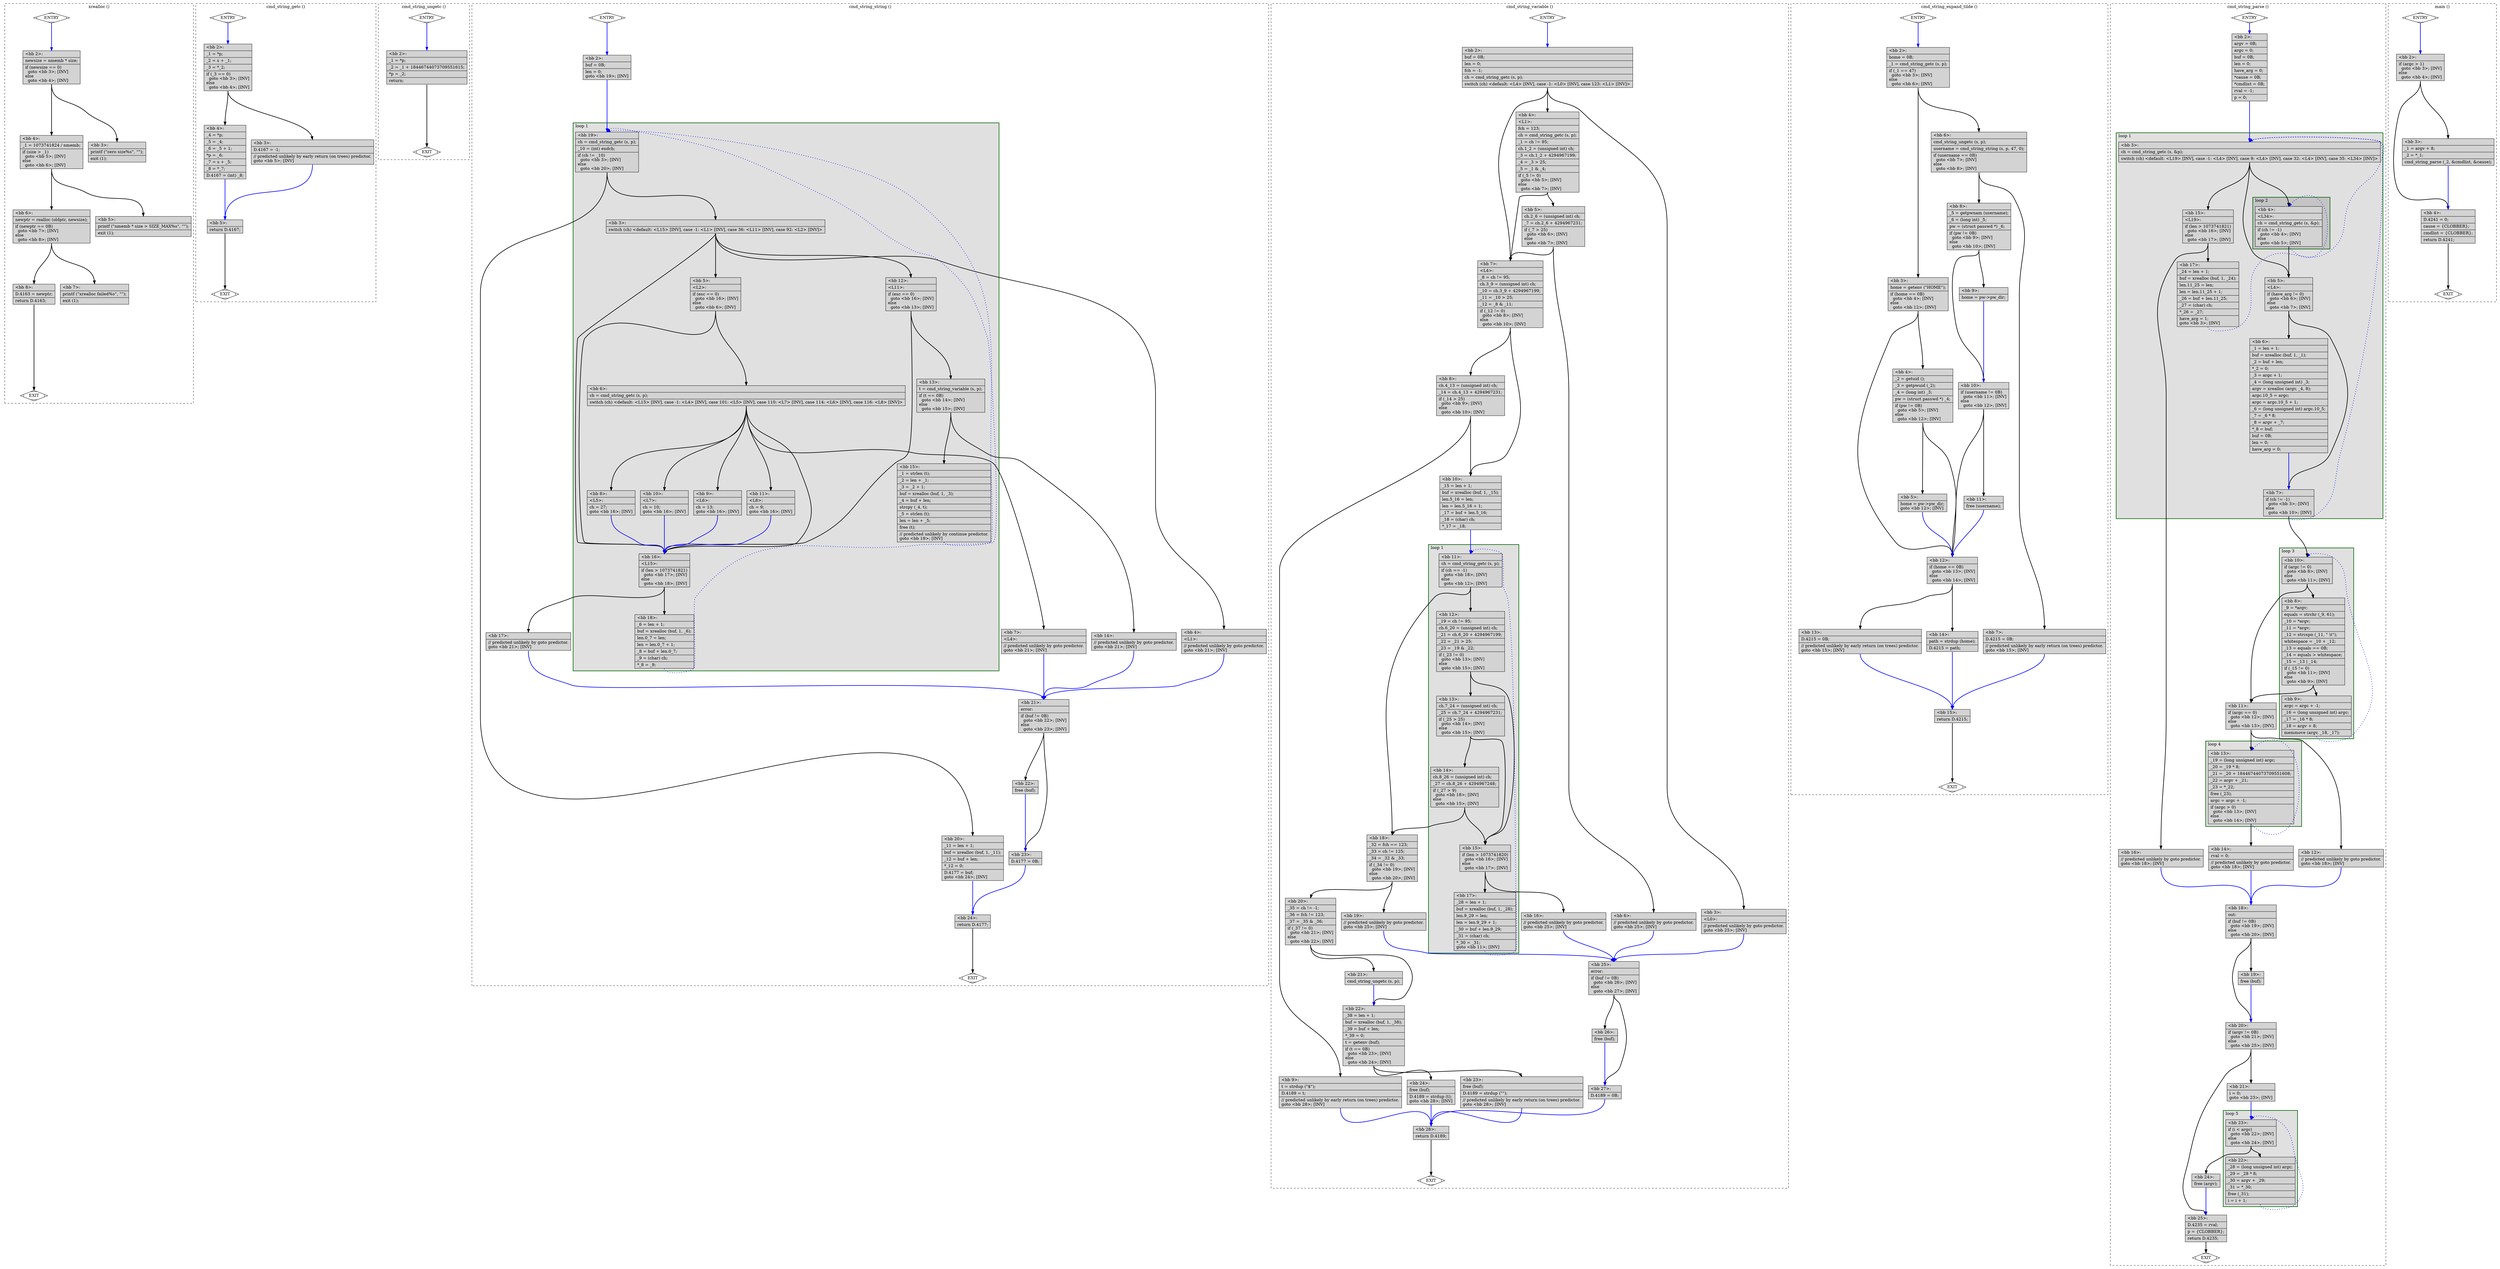 digraph "test.o-tmux_df_3.c.015t.cfg" {
overlap=false;
subgraph "cluster_xrealloc" {
	style="dashed";
	color="black";
	label="xrealloc ()";
	fn_22_basic_block_0 [shape=Mdiamond,style=filled,fillcolor=white,label="ENTRY"];

	fn_22_basic_block_1 [shape=Mdiamond,style=filled,fillcolor=white,label="EXIT"];

	fn_22_basic_block_2 [shape=record,style=filled,fillcolor=lightgrey,label="{\<bb\ 2\>:\l\
|newsize\ =\ nmemb\ *\ size;\l\
|if\ (newsize\ ==\ 0)\l\
\ \ goto\ \<bb\ 3\>;\ [INV]\l\
else\l\
\ \ goto\ \<bb\ 4\>;\ [INV]\l\
}"];

	fn_22_basic_block_3 [shape=record,style=filled,fillcolor=lightgrey,label="{\<bb\ 3\>:\l\
|printf\ (\"zero\ size%s\",\ \"\");\l\
|exit\ (1);\l\
}"];

	fn_22_basic_block_4 [shape=record,style=filled,fillcolor=lightgrey,label="{\<bb\ 4\>:\l\
|_1\ =\ 1073741824\ /\ nmemb;\l\
|if\ (size\ \>\ _1)\l\
\ \ goto\ \<bb\ 5\>;\ [INV]\l\
else\l\
\ \ goto\ \<bb\ 6\>;\ [INV]\l\
}"];

	fn_22_basic_block_5 [shape=record,style=filled,fillcolor=lightgrey,label="{\<bb\ 5\>:\l\
|printf\ (\"nmemb\ *\ size\ \>\ SIZE_MAX%s\",\ \"\");\l\
|exit\ (1);\l\
}"];

	fn_22_basic_block_6 [shape=record,style=filled,fillcolor=lightgrey,label="{\<bb\ 6\>:\l\
|newptr\ =\ realloc\ (oldptr,\ newsize);\l\
|if\ (newptr\ ==\ 0B)\l\
\ \ goto\ \<bb\ 7\>;\ [INV]\l\
else\l\
\ \ goto\ \<bb\ 8\>;\ [INV]\l\
}"];

	fn_22_basic_block_7 [shape=record,style=filled,fillcolor=lightgrey,label="{\<bb\ 7\>:\l\
|printf\ (\"xrealloc\ failed%s\",\ \"\");\l\
|exit\ (1);\l\
}"];

	fn_22_basic_block_8 [shape=record,style=filled,fillcolor=lightgrey,label="{\<bb\ 8\>:\l\
|D.4163\ =\ newptr;\l\
|return\ D.4163;\l\
}"];

	fn_22_basic_block_0:s -> fn_22_basic_block_2:n [style="solid,bold",color=blue,weight=100,constraint=true];
	fn_22_basic_block_2:s -> fn_22_basic_block_3:n [style="solid,bold",color=black,weight=10,constraint=true];
	fn_22_basic_block_2:s -> fn_22_basic_block_4:n [style="solid,bold",color=black,weight=10,constraint=true];
	fn_22_basic_block_4:s -> fn_22_basic_block_5:n [style="solid,bold",color=black,weight=10,constraint=true];
	fn_22_basic_block_4:s -> fn_22_basic_block_6:n [style="solid,bold",color=black,weight=10,constraint=true];
	fn_22_basic_block_6:s -> fn_22_basic_block_7:n [style="solid,bold",color=black,weight=10,constraint=true];
	fn_22_basic_block_6:s -> fn_22_basic_block_8:n [style="solid,bold",color=black,weight=10,constraint=true];
	fn_22_basic_block_8:s -> fn_22_basic_block_1:n [style="solid,bold",color=black,weight=10,constraint=true];
	fn_22_basic_block_0:s -> fn_22_basic_block_1:n [style="invis",constraint=true];
}
subgraph "cluster_cmd_string_getc" {
	style="dashed";
	color="black";
	label="cmd_string_getc ()";
	fn_23_basic_block_0 [shape=Mdiamond,style=filled,fillcolor=white,label="ENTRY"];

	fn_23_basic_block_1 [shape=Mdiamond,style=filled,fillcolor=white,label="EXIT"];

	fn_23_basic_block_2 [shape=record,style=filled,fillcolor=lightgrey,label="{\<bb\ 2\>:\l\
|_1\ =\ *p;\l\
|_2\ =\ s\ +\ _1;\l\
|_3\ =\ *_2;\l\
|if\ (_3\ ==\ 0)\l\
\ \ goto\ \<bb\ 3\>;\ [INV]\l\
else\l\
\ \ goto\ \<bb\ 4\>;\ [INV]\l\
}"];

	fn_23_basic_block_3 [shape=record,style=filled,fillcolor=lightgrey,label="{\<bb\ 3\>:\l\
|D.4167\ =\ -1;\l\
|//\ predicted\ unlikely\ by\ early\ return\ (on\ trees)\ predictor.\l\
goto\ \<bb\ 5\>;\ [INV]\l\
}"];

	fn_23_basic_block_4 [shape=record,style=filled,fillcolor=lightgrey,label="{\<bb\ 4\>:\l\
|_4\ =\ *p;\l\
|_5\ =\ _4;\l\
|_6\ =\ _5\ +\ 1;\l\
|*p\ =\ _6;\l\
|_7\ =\ s\ +\ _5;\l\
|_8\ =\ *_7;\l\
|D.4167\ =\ (int)\ _8;\l\
}"];

	fn_23_basic_block_5 [shape=record,style=filled,fillcolor=lightgrey,label="{\<bb\ 5\>:\l\
|return\ D.4167;\l\
}"];

	fn_23_basic_block_0:s -> fn_23_basic_block_2:n [style="solid,bold",color=blue,weight=100,constraint=true];
	fn_23_basic_block_2:s -> fn_23_basic_block_3:n [style="solid,bold",color=black,weight=10,constraint=true];
	fn_23_basic_block_2:s -> fn_23_basic_block_4:n [style="solid,bold",color=black,weight=10,constraint=true];
	fn_23_basic_block_3:s -> fn_23_basic_block_5:n [style="solid,bold",color=blue,weight=100,constraint=true];
	fn_23_basic_block_4:s -> fn_23_basic_block_5:n [style="solid,bold",color=blue,weight=100,constraint=true];
	fn_23_basic_block_5:s -> fn_23_basic_block_1:n [style="solid,bold",color=black,weight=10,constraint=true];
	fn_23_basic_block_0:s -> fn_23_basic_block_1:n [style="invis",constraint=true];
}
subgraph "cluster_cmd_string_ungetc" {
	style="dashed";
	color="black";
	label="cmd_string_ungetc ()";
	fn_24_basic_block_0 [shape=Mdiamond,style=filled,fillcolor=white,label="ENTRY"];

	fn_24_basic_block_1 [shape=Mdiamond,style=filled,fillcolor=white,label="EXIT"];

	fn_24_basic_block_2 [shape=record,style=filled,fillcolor=lightgrey,label="{\<bb\ 2\>:\l\
|_1\ =\ *p;\l\
|_2\ =\ _1\ +\ 18446744073709551615;\l\
|*p\ =\ _2;\l\
|return;\l\
}"];

	fn_24_basic_block_0:s -> fn_24_basic_block_2:n [style="solid,bold",color=blue,weight=100,constraint=true];
	fn_24_basic_block_2:s -> fn_24_basic_block_1:n [style="solid,bold",color=black,weight=10,constraint=true];
	fn_24_basic_block_0:s -> fn_24_basic_block_1:n [style="invis",constraint=true];
}
subgraph "cluster_cmd_string_string" {
	style="dashed";
	color="black";
	label="cmd_string_string ()";
	subgraph cluster_25_1 {
	style="filled";
	color="darkgreen";
	fillcolor="grey88";
	label="loop 1";
	labeljust=l;
	penwidth=2;
	fn_25_basic_block_19 [shape=record,style=filled,fillcolor=lightgrey,label="{\<bb\ 19\>:\l\
|ch\ =\ cmd_string_getc\ (s,\ p);\l\
|_10\ =\ (int)\ endch;\l\
|if\ (ch\ !=\ _10)\l\
\ \ goto\ \<bb\ 3\>;\ [INV]\l\
else\l\
\ \ goto\ \<bb\ 20\>;\ [INV]\l\
}"];

	fn_25_basic_block_3 [shape=record,style=filled,fillcolor=lightgrey,label="{\<bb\ 3\>:\l\
|switch\ (ch)\ \<default:\ \<L15\>\ [INV],\ case\ -1:\ \<L1\>\ [INV],\ case\ 36:\ \<L11\>\ [INV],\ case\ 92:\ \<L2\>\ [INV]\>\l\
}"];

	fn_25_basic_block_16 [shape=record,style=filled,fillcolor=lightgrey,label="{\<bb\ 16\>:\l\
|\<L15\>:\l\
|if\ (len\ \>\ 1073741821)\l\
\ \ goto\ \<bb\ 17\>;\ [INV]\l\
else\l\
\ \ goto\ \<bb\ 18\>;\ [INV]\l\
}"];

	fn_25_basic_block_12 [shape=record,style=filled,fillcolor=lightgrey,label="{\<bb\ 12\>:\l\
|\<L11\>:\l\
|if\ (esc\ ==\ 0)\l\
\ \ goto\ \<bb\ 16\>;\ [INV]\l\
else\l\
\ \ goto\ \<bb\ 13\>;\ [INV]\l\
}"];

	fn_25_basic_block_5 [shape=record,style=filled,fillcolor=lightgrey,label="{\<bb\ 5\>:\l\
|\<L2\>:\l\
|if\ (esc\ ==\ 0)\l\
\ \ goto\ \<bb\ 16\>;\ [INV]\l\
else\l\
\ \ goto\ \<bb\ 6\>;\ [INV]\l\
}"];

	fn_25_basic_block_18 [shape=record,style=filled,fillcolor=lightgrey,label="{\<bb\ 18\>:\l\
|_6\ =\ len\ +\ 1;\l\
|buf\ =\ xrealloc\ (buf,\ 1,\ _6);\l\
|len.0_7\ =\ len;\l\
|len\ =\ len.0_7\ +\ 1;\l\
|_8\ =\ buf\ +\ len.0_7;\l\
|_9\ =\ (char)\ ch;\l\
|*_8\ =\ _9;\l\
}"];

	fn_25_basic_block_13 [shape=record,style=filled,fillcolor=lightgrey,label="{\<bb\ 13\>:\l\
|t\ =\ cmd_string_variable\ (s,\ p);\l\
|if\ (t\ ==\ 0B)\l\
\ \ goto\ \<bb\ 14\>;\ [INV]\l\
else\l\
\ \ goto\ \<bb\ 15\>;\ [INV]\l\
}"];

	fn_25_basic_block_6 [shape=record,style=filled,fillcolor=lightgrey,label="{\<bb\ 6\>:\l\
|ch\ =\ cmd_string_getc\ (s,\ p);\l\
|switch\ (ch)\ \<default:\ \<L15\>\ [INV],\ case\ -1:\ \<L4\>\ [INV],\ case\ 101:\ \<L5\>\ [INV],\ case\ 110:\ \<L7\>\ [INV],\ case\ 114:\ \<L6\>\ [INV],\ case\ 116:\ \<L8\>\ [INV]\>\l\
}"];

	fn_25_basic_block_15 [shape=record,style=filled,fillcolor=lightgrey,label="{\<bb\ 15\>:\l\
|_1\ =\ strlen\ (t);\l\
|_2\ =\ len\ +\ _1;\l\
|_3\ =\ _2\ +\ 1;\l\
|buf\ =\ xrealloc\ (buf,\ 1,\ _3);\l\
|_4\ =\ buf\ +\ len;\l\
|strcpy\ (_4,\ t);\l\
|_5\ =\ strlen\ (t);\l\
|len\ =\ len\ +\ _5;\l\
|free\ (t);\l\
|//\ predicted\ unlikely\ by\ continue\ predictor.\l\
goto\ \<bb\ 19\>;\ [INV]\l\
}"];

	fn_25_basic_block_8 [shape=record,style=filled,fillcolor=lightgrey,label="{\<bb\ 8\>:\l\
|\<L5\>:\l\
|ch\ =\ 27;\l\
goto\ \<bb\ 16\>;\ [INV]\l\
}"];

	fn_25_basic_block_10 [shape=record,style=filled,fillcolor=lightgrey,label="{\<bb\ 10\>:\l\
|\<L7\>:\l\
|ch\ =\ 10;\l\
goto\ \<bb\ 16\>;\ [INV]\l\
}"];

	fn_25_basic_block_9 [shape=record,style=filled,fillcolor=lightgrey,label="{\<bb\ 9\>:\l\
|\<L6\>:\l\
|ch\ =\ 13;\l\
goto\ \<bb\ 16\>;\ [INV]\l\
}"];

	fn_25_basic_block_11 [shape=record,style=filled,fillcolor=lightgrey,label="{\<bb\ 11\>:\l\
|\<L8\>:\l\
|ch\ =\ 9;\l\
goto\ \<bb\ 16\>;\ [INV]\l\
}"];

	}
	fn_25_basic_block_0 [shape=Mdiamond,style=filled,fillcolor=white,label="ENTRY"];

	fn_25_basic_block_1 [shape=Mdiamond,style=filled,fillcolor=white,label="EXIT"];

	fn_25_basic_block_2 [shape=record,style=filled,fillcolor=lightgrey,label="{\<bb\ 2\>:\l\
|buf\ =\ 0B;\l\
|len\ =\ 0;\l\
goto\ \<bb\ 19\>;\ [INV]\l\
}"];

	fn_25_basic_block_4 [shape=record,style=filled,fillcolor=lightgrey,label="{\<bb\ 4\>:\l\
|\<L1\>:\l\
|//\ predicted\ unlikely\ by\ goto\ predictor.\l\
goto\ \<bb\ 21\>;\ [INV]\l\
}"];

	fn_25_basic_block_7 [shape=record,style=filled,fillcolor=lightgrey,label="{\<bb\ 7\>:\l\
|\<L4\>:\l\
|//\ predicted\ unlikely\ by\ goto\ predictor.\l\
goto\ \<bb\ 21\>;\ [INV]\l\
}"];

	fn_25_basic_block_14 [shape=record,style=filled,fillcolor=lightgrey,label="{\<bb\ 14\>:\l\
|//\ predicted\ unlikely\ by\ goto\ predictor.\l\
goto\ \<bb\ 21\>;\ [INV]\l\
}"];

	fn_25_basic_block_17 [shape=record,style=filled,fillcolor=lightgrey,label="{\<bb\ 17\>:\l\
|//\ predicted\ unlikely\ by\ goto\ predictor.\l\
goto\ \<bb\ 21\>;\ [INV]\l\
}"];

	fn_25_basic_block_20 [shape=record,style=filled,fillcolor=lightgrey,label="{\<bb\ 20\>:\l\
|_11\ =\ len\ +\ 1;\l\
|buf\ =\ xrealloc\ (buf,\ 1,\ _11);\l\
|_12\ =\ buf\ +\ len;\l\
|*_12\ =\ 0;\l\
|D.4177\ =\ buf;\l\
goto\ \<bb\ 24\>;\ [INV]\l\
}"];

	fn_25_basic_block_21 [shape=record,style=filled,fillcolor=lightgrey,label="{\<bb\ 21\>:\l\
|error:\l\
|if\ (buf\ !=\ 0B)\l\
\ \ goto\ \<bb\ 22\>;\ [INV]\l\
else\l\
\ \ goto\ \<bb\ 23\>;\ [INV]\l\
}"];

	fn_25_basic_block_22 [shape=record,style=filled,fillcolor=lightgrey,label="{\<bb\ 22\>:\l\
|free\ (buf);\l\
}"];

	fn_25_basic_block_23 [shape=record,style=filled,fillcolor=lightgrey,label="{\<bb\ 23\>:\l\
|D.4177\ =\ 0B;\l\
}"];

	fn_25_basic_block_24 [shape=record,style=filled,fillcolor=lightgrey,label="{\<bb\ 24\>:\l\
|return\ D.4177;\l\
}"];

	fn_25_basic_block_0:s -> fn_25_basic_block_2:n [style="solid,bold",color=blue,weight=100,constraint=true];
	fn_25_basic_block_2:s -> fn_25_basic_block_19:n [style="solid,bold",color=blue,weight=100,constraint=true];
	fn_25_basic_block_3:s -> fn_25_basic_block_16:n [style="solid,bold",color=black,weight=10,constraint=true];
	fn_25_basic_block_3:s -> fn_25_basic_block_4:n [style="solid,bold",color=black,weight=10,constraint=true];
	fn_25_basic_block_3:s -> fn_25_basic_block_12:n [style="solid,bold",color=black,weight=10,constraint=true];
	fn_25_basic_block_3:s -> fn_25_basic_block_5:n [style="solid,bold",color=black,weight=10,constraint=true];
	fn_25_basic_block_4:s -> fn_25_basic_block_21:n [style="solid,bold",color=blue,weight=100,constraint=true];
	fn_25_basic_block_5:s -> fn_25_basic_block_16:n [style="solid,bold",color=black,weight=10,constraint=true];
	fn_25_basic_block_5:s -> fn_25_basic_block_6:n [style="solid,bold",color=black,weight=10,constraint=true];
	fn_25_basic_block_6:s -> fn_25_basic_block_16:n [style="solid,bold",color=black,weight=10,constraint=true];
	fn_25_basic_block_6:s -> fn_25_basic_block_7:n [style="solid,bold",color=black,weight=10,constraint=true];
	fn_25_basic_block_6:s -> fn_25_basic_block_8:n [style="solid,bold",color=black,weight=10,constraint=true];
	fn_25_basic_block_6:s -> fn_25_basic_block_10:n [style="solid,bold",color=black,weight=10,constraint=true];
	fn_25_basic_block_6:s -> fn_25_basic_block_9:n [style="solid,bold",color=black,weight=10,constraint=true];
	fn_25_basic_block_6:s -> fn_25_basic_block_11:n [style="solid,bold",color=black,weight=10,constraint=true];
	fn_25_basic_block_7:s -> fn_25_basic_block_21:n [style="solid,bold",color=blue,weight=100,constraint=true];
	fn_25_basic_block_8:s -> fn_25_basic_block_16:n [style="solid,bold",color=blue,weight=100,constraint=true];
	fn_25_basic_block_9:s -> fn_25_basic_block_16:n [style="solid,bold",color=blue,weight=100,constraint=true];
	fn_25_basic_block_10:s -> fn_25_basic_block_16:n [style="solid,bold",color=blue,weight=100,constraint=true];
	fn_25_basic_block_11:s -> fn_25_basic_block_16:n [style="solid,bold",color=blue,weight=100,constraint=true];
	fn_25_basic_block_12:s -> fn_25_basic_block_16:n [style="solid,bold",color=black,weight=10,constraint=true];
	fn_25_basic_block_12:s -> fn_25_basic_block_13:n [style="solid,bold",color=black,weight=10,constraint=true];
	fn_25_basic_block_13:s -> fn_25_basic_block_14:n [style="solid,bold",color=black,weight=10,constraint=true];
	fn_25_basic_block_13:s -> fn_25_basic_block_15:n [style="solid,bold",color=black,weight=10,constraint=true];
	fn_25_basic_block_14:s -> fn_25_basic_block_21:n [style="solid,bold",color=blue,weight=100,constraint=true];
	fn_25_basic_block_15:s -> fn_25_basic_block_19:n [style="dotted,bold",color=blue,weight=10,constraint=false];
	fn_25_basic_block_16:s -> fn_25_basic_block_17:n [style="solid,bold",color=black,weight=10,constraint=true];
	fn_25_basic_block_16:s -> fn_25_basic_block_18:n [style="solid,bold",color=black,weight=10,constraint=true];
	fn_25_basic_block_17:s -> fn_25_basic_block_21:n [style="solid,bold",color=blue,weight=100,constraint=true];
	fn_25_basic_block_18:s -> fn_25_basic_block_19:n [style="dotted,bold",color=blue,weight=10,constraint=false];
	fn_25_basic_block_19:s -> fn_25_basic_block_3:n [style="solid,bold",color=black,weight=10,constraint=true];
	fn_25_basic_block_19:s -> fn_25_basic_block_20:n [style="solid,bold",color=black,weight=10,constraint=true];
	fn_25_basic_block_20:s -> fn_25_basic_block_24:n [style="solid,bold",color=blue,weight=100,constraint=true];
	fn_25_basic_block_21:s -> fn_25_basic_block_22:n [style="solid,bold",color=black,weight=10,constraint=true];
	fn_25_basic_block_21:s -> fn_25_basic_block_23:n [style="solid,bold",color=black,weight=10,constraint=true];
	fn_25_basic_block_22:s -> fn_25_basic_block_23:n [style="solid,bold",color=blue,weight=100,constraint=true];
	fn_25_basic_block_23:s -> fn_25_basic_block_24:n [style="solid,bold",color=blue,weight=100,constraint=true];
	fn_25_basic_block_24:s -> fn_25_basic_block_1:n [style="solid,bold",color=black,weight=10,constraint=true];
	fn_25_basic_block_0:s -> fn_25_basic_block_1:n [style="invis",constraint=true];
}
subgraph "cluster_cmd_string_variable" {
	style="dashed";
	color="black";
	label="cmd_string_variable ()";
	subgraph cluster_26_1 {
	style="filled";
	color="darkgreen";
	fillcolor="grey88";
	label="loop 1";
	labeljust=l;
	penwidth=2;
	fn_26_basic_block_11 [shape=record,style=filled,fillcolor=lightgrey,label="{\<bb\ 11\>:\l\
|ch\ =\ cmd_string_getc\ (s,\ p);\l\
|if\ (ch\ ==\ -1)\l\
\ \ goto\ \<bb\ 18\>;\ [INV]\l\
else\l\
\ \ goto\ \<bb\ 12\>;\ [INV]\l\
}"];

	fn_26_basic_block_12 [shape=record,style=filled,fillcolor=lightgrey,label="{\<bb\ 12\>:\l\
|_19\ =\ ch\ !=\ 95;\l\
|ch.6_20\ =\ (unsigned\ int)\ ch;\l\
|_21\ =\ ch.6_20\ +\ 4294967199;\l\
|_22\ =\ _21\ \>\ 25;\l\
|_23\ =\ _19\ &\ _22;\l\
|if\ (_23\ !=\ 0)\l\
\ \ goto\ \<bb\ 13\>;\ [INV]\l\
else\l\
\ \ goto\ \<bb\ 15\>;\ [INV]\l\
}"];

	fn_26_basic_block_13 [shape=record,style=filled,fillcolor=lightgrey,label="{\<bb\ 13\>:\l\
|ch.7_24\ =\ (unsigned\ int)\ ch;\l\
|_25\ =\ ch.7_24\ +\ 4294967231;\l\
|if\ (_25\ \>\ 25)\l\
\ \ goto\ \<bb\ 14\>;\ [INV]\l\
else\l\
\ \ goto\ \<bb\ 15\>;\ [INV]\l\
}"];

	fn_26_basic_block_15 [shape=record,style=filled,fillcolor=lightgrey,label="{\<bb\ 15\>:\l\
|if\ (len\ \>\ 1073741820)\l\
\ \ goto\ \<bb\ 16\>;\ [INV]\l\
else\l\
\ \ goto\ \<bb\ 17\>;\ [INV]\l\
}"];

	fn_26_basic_block_14 [shape=record,style=filled,fillcolor=lightgrey,label="{\<bb\ 14\>:\l\
|ch.8_26\ =\ (unsigned\ int)\ ch;\l\
|_27\ =\ ch.8_26\ +\ 4294967248;\l\
|if\ (_27\ \>\ 9)\l\
\ \ goto\ \<bb\ 18\>;\ [INV]\l\
else\l\
\ \ goto\ \<bb\ 15\>;\ [INV]\l\
}"];

	fn_26_basic_block_17 [shape=record,style=filled,fillcolor=lightgrey,label="{\<bb\ 17\>:\l\
|_28\ =\ len\ +\ 1;\l\
|buf\ =\ xrealloc\ (buf,\ 1,\ _28);\l\
|len.9_29\ =\ len;\l\
|len\ =\ len.9_29\ +\ 1;\l\
|_30\ =\ buf\ +\ len.9_29;\l\
|_31\ =\ (char)\ ch;\l\
|*_30\ =\ _31;\l\
goto\ \<bb\ 11\>;\ [INV]\l\
}"];

	}
	fn_26_basic_block_0 [shape=Mdiamond,style=filled,fillcolor=white,label="ENTRY"];

	fn_26_basic_block_1 [shape=Mdiamond,style=filled,fillcolor=white,label="EXIT"];

	fn_26_basic_block_2 [shape=record,style=filled,fillcolor=lightgrey,label="{\<bb\ 2\>:\l\
|buf\ =\ 0B;\l\
|len\ =\ 0;\l\
|fch\ =\ -1;\l\
|ch\ =\ cmd_string_getc\ (s,\ p);\l\
|switch\ (ch)\ \<default:\ \<L4\>\ [INV],\ case\ -1:\ \<L0\>\ [INV],\ case\ 123:\ \<L1\>\ [INV]\>\l\
}"];

	fn_26_basic_block_3 [shape=record,style=filled,fillcolor=lightgrey,label="{\<bb\ 3\>:\l\
|\<L0\>:\l\
|//\ predicted\ unlikely\ by\ goto\ predictor.\l\
goto\ \<bb\ 25\>;\ [INV]\l\
}"];

	fn_26_basic_block_4 [shape=record,style=filled,fillcolor=lightgrey,label="{\<bb\ 4\>:\l\
|\<L1\>:\l\
|fch\ =\ 123;\l\
|ch\ =\ cmd_string_getc\ (s,\ p);\l\
|_1\ =\ ch\ !=\ 95;\l\
|ch.1_2\ =\ (unsigned\ int)\ ch;\l\
|_3\ =\ ch.1_2\ +\ 4294967199;\l\
|_4\ =\ _3\ \>\ 25;\l\
|_5\ =\ _1\ &\ _4;\l\
|if\ (_5\ !=\ 0)\l\
\ \ goto\ \<bb\ 5\>;\ [INV]\l\
else\l\
\ \ goto\ \<bb\ 7\>;\ [INV]\l\
}"];

	fn_26_basic_block_5 [shape=record,style=filled,fillcolor=lightgrey,label="{\<bb\ 5\>:\l\
|ch.2_6\ =\ (unsigned\ int)\ ch;\l\
|_7\ =\ ch.2_6\ +\ 4294967231;\l\
|if\ (_7\ \>\ 25)\l\
\ \ goto\ \<bb\ 6\>;\ [INV]\l\
else\l\
\ \ goto\ \<bb\ 7\>;\ [INV]\l\
}"];

	fn_26_basic_block_6 [shape=record,style=filled,fillcolor=lightgrey,label="{\<bb\ 6\>:\l\
|//\ predicted\ unlikely\ by\ goto\ predictor.\l\
goto\ \<bb\ 25\>;\ [INV]\l\
}"];

	fn_26_basic_block_7 [shape=record,style=filled,fillcolor=lightgrey,label="{\<bb\ 7\>:\l\
|\<L4\>:\l\
|_8\ =\ ch\ !=\ 95;\l\
|ch.3_9\ =\ (unsigned\ int)\ ch;\l\
|_10\ =\ ch.3_9\ +\ 4294967199;\l\
|_11\ =\ _10\ \>\ 25;\l\
|_12\ =\ _8\ &\ _11;\l\
|if\ (_12\ !=\ 0)\l\
\ \ goto\ \<bb\ 8\>;\ [INV]\l\
else\l\
\ \ goto\ \<bb\ 10\>;\ [INV]\l\
}"];

	fn_26_basic_block_8 [shape=record,style=filled,fillcolor=lightgrey,label="{\<bb\ 8\>:\l\
|ch.4_13\ =\ (unsigned\ int)\ ch;\l\
|_14\ =\ ch.4_13\ +\ 4294967231;\l\
|if\ (_14\ \>\ 25)\l\
\ \ goto\ \<bb\ 9\>;\ [INV]\l\
else\l\
\ \ goto\ \<bb\ 10\>;\ [INV]\l\
}"];

	fn_26_basic_block_9 [shape=record,style=filled,fillcolor=lightgrey,label="{\<bb\ 9\>:\l\
|t\ =\ strdup\ (\"$\");\l\
|D.4189\ =\ t;\l\
|//\ predicted\ unlikely\ by\ early\ return\ (on\ trees)\ predictor.\l\
goto\ \<bb\ 28\>;\ [INV]\l\
}"];

	fn_26_basic_block_10 [shape=record,style=filled,fillcolor=lightgrey,label="{\<bb\ 10\>:\l\
|_15\ =\ len\ +\ 1;\l\
|buf\ =\ xrealloc\ (buf,\ 1,\ _15);\l\
|len.5_16\ =\ len;\l\
|len\ =\ len.5_16\ +\ 1;\l\
|_17\ =\ buf\ +\ len.5_16;\l\
|_18\ =\ (char)\ ch;\l\
|*_17\ =\ _18;\l\
}"];

	fn_26_basic_block_16 [shape=record,style=filled,fillcolor=lightgrey,label="{\<bb\ 16\>:\l\
|//\ predicted\ unlikely\ by\ goto\ predictor.\l\
goto\ \<bb\ 25\>;\ [INV]\l\
}"];

	fn_26_basic_block_18 [shape=record,style=filled,fillcolor=lightgrey,label="{\<bb\ 18\>:\l\
|_32\ =\ fch\ ==\ 123;\l\
|_33\ =\ ch\ !=\ 125;\l\
|_34\ =\ _32\ &\ _33;\l\
|if\ (_34\ !=\ 0)\l\
\ \ goto\ \<bb\ 19\>;\ [INV]\l\
else\l\
\ \ goto\ \<bb\ 20\>;\ [INV]\l\
}"];

	fn_26_basic_block_19 [shape=record,style=filled,fillcolor=lightgrey,label="{\<bb\ 19\>:\l\
|//\ predicted\ unlikely\ by\ goto\ predictor.\l\
goto\ \<bb\ 25\>;\ [INV]\l\
}"];

	fn_26_basic_block_20 [shape=record,style=filled,fillcolor=lightgrey,label="{\<bb\ 20\>:\l\
|_35\ =\ ch\ !=\ -1;\l\
|_36\ =\ fch\ !=\ 123;\l\
|_37\ =\ _35\ &\ _36;\l\
|if\ (_37\ !=\ 0)\l\
\ \ goto\ \<bb\ 21\>;\ [INV]\l\
else\l\
\ \ goto\ \<bb\ 22\>;\ [INV]\l\
}"];

	fn_26_basic_block_21 [shape=record,style=filled,fillcolor=lightgrey,label="{\<bb\ 21\>:\l\
|cmd_string_ungetc\ (s,\ p);\l\
}"];

	fn_26_basic_block_22 [shape=record,style=filled,fillcolor=lightgrey,label="{\<bb\ 22\>:\l\
|_38\ =\ len\ +\ 1;\l\
|buf\ =\ xrealloc\ (buf,\ 1,\ _38);\l\
|_39\ =\ buf\ +\ len;\l\
|*_39\ =\ 0;\l\
|t\ =\ getenv\ (buf);\l\
|if\ (t\ ==\ 0B)\l\
\ \ goto\ \<bb\ 23\>;\ [INV]\l\
else\l\
\ \ goto\ \<bb\ 24\>;\ [INV]\l\
}"];

	fn_26_basic_block_23 [shape=record,style=filled,fillcolor=lightgrey,label="{\<bb\ 23\>:\l\
|free\ (buf);\l\
|D.4189\ =\ strdup\ (\"\");\l\
|//\ predicted\ unlikely\ by\ early\ return\ (on\ trees)\ predictor.\l\
goto\ \<bb\ 28\>;\ [INV]\l\
}"];

	fn_26_basic_block_24 [shape=record,style=filled,fillcolor=lightgrey,label="{\<bb\ 24\>:\l\
|free\ (buf);\l\
|D.4189\ =\ strdup\ (t);\l\
goto\ \<bb\ 28\>;\ [INV]\l\
}"];

	fn_26_basic_block_25 [shape=record,style=filled,fillcolor=lightgrey,label="{\<bb\ 25\>:\l\
|error:\l\
|if\ (buf\ !=\ 0B)\l\
\ \ goto\ \<bb\ 26\>;\ [INV]\l\
else\l\
\ \ goto\ \<bb\ 27\>;\ [INV]\l\
}"];

	fn_26_basic_block_26 [shape=record,style=filled,fillcolor=lightgrey,label="{\<bb\ 26\>:\l\
|free\ (buf);\l\
}"];

	fn_26_basic_block_27 [shape=record,style=filled,fillcolor=lightgrey,label="{\<bb\ 27\>:\l\
|D.4189\ =\ 0B;\l\
}"];

	fn_26_basic_block_28 [shape=record,style=filled,fillcolor=lightgrey,label="{\<bb\ 28\>:\l\
|return\ D.4189;\l\
}"];

	fn_26_basic_block_0:s -> fn_26_basic_block_2:n [style="solid,bold",color=blue,weight=100,constraint=true];
	fn_26_basic_block_2:s -> fn_26_basic_block_7:n [style="solid,bold",color=black,weight=10,constraint=true];
	fn_26_basic_block_2:s -> fn_26_basic_block_3:n [style="solid,bold",color=black,weight=10,constraint=true];
	fn_26_basic_block_2:s -> fn_26_basic_block_4:n [style="solid,bold",color=black,weight=10,constraint=true];
	fn_26_basic_block_3:s -> fn_26_basic_block_25:n [style="solid,bold",color=blue,weight=100,constraint=true];
	fn_26_basic_block_4:s -> fn_26_basic_block_5:n [style="solid,bold",color=black,weight=10,constraint=true];
	fn_26_basic_block_4:s -> fn_26_basic_block_7:n [style="solid,bold",color=black,weight=10,constraint=true];
	fn_26_basic_block_5:s -> fn_26_basic_block_6:n [style="solid,bold",color=black,weight=10,constraint=true];
	fn_26_basic_block_5:s -> fn_26_basic_block_7:n [style="solid,bold",color=black,weight=10,constraint=true];
	fn_26_basic_block_6:s -> fn_26_basic_block_25:n [style="solid,bold",color=blue,weight=100,constraint=true];
	fn_26_basic_block_7:s -> fn_26_basic_block_8:n [style="solid,bold",color=black,weight=10,constraint=true];
	fn_26_basic_block_7:s -> fn_26_basic_block_10:n [style="solid,bold",color=black,weight=10,constraint=true];
	fn_26_basic_block_8:s -> fn_26_basic_block_9:n [style="solid,bold",color=black,weight=10,constraint=true];
	fn_26_basic_block_8:s -> fn_26_basic_block_10:n [style="solid,bold",color=black,weight=10,constraint=true];
	fn_26_basic_block_9:s -> fn_26_basic_block_28:n [style="solid,bold",color=blue,weight=100,constraint=true];
	fn_26_basic_block_10:s -> fn_26_basic_block_11:n [style="solid,bold",color=blue,weight=100,constraint=true];
	fn_26_basic_block_11:s -> fn_26_basic_block_18:n [style="solid,bold",color=black,weight=10,constraint=true];
	fn_26_basic_block_11:s -> fn_26_basic_block_12:n [style="solid,bold",color=black,weight=10,constraint=true];
	fn_26_basic_block_12:s -> fn_26_basic_block_13:n [style="solid,bold",color=black,weight=10,constraint=true];
	fn_26_basic_block_12:s -> fn_26_basic_block_15:n [style="solid,bold",color=black,weight=10,constraint=true];
	fn_26_basic_block_13:s -> fn_26_basic_block_14:n [style="solid,bold",color=black,weight=10,constraint=true];
	fn_26_basic_block_13:s -> fn_26_basic_block_15:n [style="solid,bold",color=black,weight=10,constraint=true];
	fn_26_basic_block_14:s -> fn_26_basic_block_18:n [style="solid,bold",color=black,weight=10,constraint=true];
	fn_26_basic_block_14:s -> fn_26_basic_block_15:n [style="solid,bold",color=black,weight=10,constraint=true];
	fn_26_basic_block_15:s -> fn_26_basic_block_16:n [style="solid,bold",color=black,weight=10,constraint=true];
	fn_26_basic_block_15:s -> fn_26_basic_block_17:n [style="solid,bold",color=black,weight=10,constraint=true];
	fn_26_basic_block_16:s -> fn_26_basic_block_25:n [style="solid,bold",color=blue,weight=100,constraint=true];
	fn_26_basic_block_17:s -> fn_26_basic_block_11:n [style="dotted,bold",color=blue,weight=10,constraint=false];
	fn_26_basic_block_18:s -> fn_26_basic_block_19:n [style="solid,bold",color=black,weight=10,constraint=true];
	fn_26_basic_block_18:s -> fn_26_basic_block_20:n [style="solid,bold",color=black,weight=10,constraint=true];
	fn_26_basic_block_19:s -> fn_26_basic_block_25:n [style="solid,bold",color=blue,weight=100,constraint=true];
	fn_26_basic_block_20:s -> fn_26_basic_block_21:n [style="solid,bold",color=black,weight=10,constraint=true];
	fn_26_basic_block_20:s -> fn_26_basic_block_22:n [style="solid,bold",color=black,weight=10,constraint=true];
	fn_26_basic_block_21:s -> fn_26_basic_block_22:n [style="solid,bold",color=blue,weight=100,constraint=true];
	fn_26_basic_block_22:s -> fn_26_basic_block_23:n [style="solid,bold",color=black,weight=10,constraint=true];
	fn_26_basic_block_22:s -> fn_26_basic_block_24:n [style="solid,bold",color=black,weight=10,constraint=true];
	fn_26_basic_block_23:s -> fn_26_basic_block_28:n [style="solid,bold",color=blue,weight=100,constraint=true];
	fn_26_basic_block_24:s -> fn_26_basic_block_28:n [style="solid,bold",color=blue,weight=100,constraint=true];
	fn_26_basic_block_25:s -> fn_26_basic_block_26:n [style="solid,bold",color=black,weight=10,constraint=true];
	fn_26_basic_block_25:s -> fn_26_basic_block_27:n [style="solid,bold",color=black,weight=10,constraint=true];
	fn_26_basic_block_26:s -> fn_26_basic_block_27:n [style="solid,bold",color=blue,weight=100,constraint=true];
	fn_26_basic_block_27:s -> fn_26_basic_block_28:n [style="solid,bold",color=blue,weight=100,constraint=true];
	fn_26_basic_block_28:s -> fn_26_basic_block_1:n [style="solid,bold",color=black,weight=10,constraint=true];
	fn_26_basic_block_0:s -> fn_26_basic_block_1:n [style="invis",constraint=true];
}
subgraph "cluster_cmd_string_expand_tilde" {
	style="dashed";
	color="black";
	label="cmd_string_expand_tilde ()";
	fn_27_basic_block_0 [shape=Mdiamond,style=filled,fillcolor=white,label="ENTRY"];

	fn_27_basic_block_1 [shape=Mdiamond,style=filled,fillcolor=white,label="EXIT"];

	fn_27_basic_block_2 [shape=record,style=filled,fillcolor=lightgrey,label="{\<bb\ 2\>:\l\
|home\ =\ 0B;\l\
|_1\ =\ cmd_string_getc\ (s,\ p);\l\
|if\ (_1\ ==\ 47)\l\
\ \ goto\ \<bb\ 3\>;\ [INV]\l\
else\l\
\ \ goto\ \<bb\ 6\>;\ [INV]\l\
}"];

	fn_27_basic_block_3 [shape=record,style=filled,fillcolor=lightgrey,label="{\<bb\ 3\>:\l\
|home\ =\ getenv\ (\"HOME\");\l\
|if\ (home\ ==\ 0B)\l\
\ \ goto\ \<bb\ 4\>;\ [INV]\l\
else\l\
\ \ goto\ \<bb\ 12\>;\ [INV]\l\
}"];

	fn_27_basic_block_4 [shape=record,style=filled,fillcolor=lightgrey,label="{\<bb\ 4\>:\l\
|_2\ =\ getuid\ ();\l\
|_3\ =\ getpwuid\ (_2);\l\
|_4\ =\ (long\ int)\ _3;\l\
|pw\ =\ (struct\ passwd\ *)\ _4;\l\
|if\ (pw\ !=\ 0B)\l\
\ \ goto\ \<bb\ 5\>;\ [INV]\l\
else\l\
\ \ goto\ \<bb\ 12\>;\ [INV]\l\
}"];

	fn_27_basic_block_5 [shape=record,style=filled,fillcolor=lightgrey,label="{\<bb\ 5\>:\l\
|home\ =\ pw-\>pw_dir;\l\
goto\ \<bb\ 12\>;\ [INV]\l\
}"];

	fn_27_basic_block_6 [shape=record,style=filled,fillcolor=lightgrey,label="{\<bb\ 6\>:\l\
|cmd_string_ungetc\ (s,\ p);\l\
|username\ =\ cmd_string_string\ (s,\ p,\ 47,\ 0);\l\
|if\ (username\ ==\ 0B)\l\
\ \ goto\ \<bb\ 7\>;\ [INV]\l\
else\l\
\ \ goto\ \<bb\ 8\>;\ [INV]\l\
}"];

	fn_27_basic_block_7 [shape=record,style=filled,fillcolor=lightgrey,label="{\<bb\ 7\>:\l\
|D.4215\ =\ 0B;\l\
|//\ predicted\ unlikely\ by\ early\ return\ (on\ trees)\ predictor.\l\
goto\ \<bb\ 15\>;\ [INV]\l\
}"];

	fn_27_basic_block_8 [shape=record,style=filled,fillcolor=lightgrey,label="{\<bb\ 8\>:\l\
|_5\ =\ getpwnam\ (username);\l\
|_6\ =\ (long\ int)\ _5;\l\
|pw\ =\ (struct\ passwd\ *)\ _6;\l\
|if\ (pw\ !=\ 0B)\l\
\ \ goto\ \<bb\ 9\>;\ [INV]\l\
else\l\
\ \ goto\ \<bb\ 10\>;\ [INV]\l\
}"];

	fn_27_basic_block_9 [shape=record,style=filled,fillcolor=lightgrey,label="{\<bb\ 9\>:\l\
|home\ =\ pw-\>pw_dir;\l\
}"];

	fn_27_basic_block_10 [shape=record,style=filled,fillcolor=lightgrey,label="{\<bb\ 10\>:\l\
|if\ (username\ !=\ 0B)\l\
\ \ goto\ \<bb\ 11\>;\ [INV]\l\
else\l\
\ \ goto\ \<bb\ 12\>;\ [INV]\l\
}"];

	fn_27_basic_block_11 [shape=record,style=filled,fillcolor=lightgrey,label="{\<bb\ 11\>:\l\
|free\ (username);\l\
}"];

	fn_27_basic_block_12 [shape=record,style=filled,fillcolor=lightgrey,label="{\<bb\ 12\>:\l\
|if\ (home\ ==\ 0B)\l\
\ \ goto\ \<bb\ 13\>;\ [INV]\l\
else\l\
\ \ goto\ \<bb\ 14\>;\ [INV]\l\
}"];

	fn_27_basic_block_13 [shape=record,style=filled,fillcolor=lightgrey,label="{\<bb\ 13\>:\l\
|D.4215\ =\ 0B;\l\
|//\ predicted\ unlikely\ by\ early\ return\ (on\ trees)\ predictor.\l\
goto\ \<bb\ 15\>;\ [INV]\l\
}"];

	fn_27_basic_block_14 [shape=record,style=filled,fillcolor=lightgrey,label="{\<bb\ 14\>:\l\
|path\ =\ strdup\ (home);\l\
|D.4215\ =\ path;\l\
}"];

	fn_27_basic_block_15 [shape=record,style=filled,fillcolor=lightgrey,label="{\<bb\ 15\>:\l\
|return\ D.4215;\l\
}"];

	fn_27_basic_block_0:s -> fn_27_basic_block_2:n [style="solid,bold",color=blue,weight=100,constraint=true];
	fn_27_basic_block_2:s -> fn_27_basic_block_3:n [style="solid,bold",color=black,weight=10,constraint=true];
	fn_27_basic_block_2:s -> fn_27_basic_block_6:n [style="solid,bold",color=black,weight=10,constraint=true];
	fn_27_basic_block_3:s -> fn_27_basic_block_4:n [style="solid,bold",color=black,weight=10,constraint=true];
	fn_27_basic_block_3:s -> fn_27_basic_block_12:n [style="solid,bold",color=black,weight=10,constraint=true];
	fn_27_basic_block_4:s -> fn_27_basic_block_5:n [style="solid,bold",color=black,weight=10,constraint=true];
	fn_27_basic_block_4:s -> fn_27_basic_block_12:n [style="solid,bold",color=black,weight=10,constraint=true];
	fn_27_basic_block_5:s -> fn_27_basic_block_12:n [style="solid,bold",color=blue,weight=100,constraint=true];
	fn_27_basic_block_6:s -> fn_27_basic_block_7:n [style="solid,bold",color=black,weight=10,constraint=true];
	fn_27_basic_block_6:s -> fn_27_basic_block_8:n [style="solid,bold",color=black,weight=10,constraint=true];
	fn_27_basic_block_7:s -> fn_27_basic_block_15:n [style="solid,bold",color=blue,weight=100,constraint=true];
	fn_27_basic_block_8:s -> fn_27_basic_block_9:n [style="solid,bold",color=black,weight=10,constraint=true];
	fn_27_basic_block_8:s -> fn_27_basic_block_10:n [style="solid,bold",color=black,weight=10,constraint=true];
	fn_27_basic_block_9:s -> fn_27_basic_block_10:n [style="solid,bold",color=blue,weight=100,constraint=true];
	fn_27_basic_block_10:s -> fn_27_basic_block_11:n [style="solid,bold",color=black,weight=10,constraint=true];
	fn_27_basic_block_10:s -> fn_27_basic_block_12:n [style="solid,bold",color=black,weight=10,constraint=true];
	fn_27_basic_block_11:s -> fn_27_basic_block_12:n [style="solid,bold",color=blue,weight=100,constraint=true];
	fn_27_basic_block_12:s -> fn_27_basic_block_13:n [style="solid,bold",color=black,weight=10,constraint=true];
	fn_27_basic_block_12:s -> fn_27_basic_block_14:n [style="solid,bold",color=black,weight=10,constraint=true];
	fn_27_basic_block_13:s -> fn_27_basic_block_15:n [style="solid,bold",color=blue,weight=100,constraint=true];
	fn_27_basic_block_14:s -> fn_27_basic_block_15:n [style="solid,bold",color=blue,weight=100,constraint=true];
	fn_27_basic_block_15:s -> fn_27_basic_block_1:n [style="solid,bold",color=black,weight=10,constraint=true];
	fn_27_basic_block_0:s -> fn_27_basic_block_1:n [style="invis",constraint=true];
}
subgraph "cluster_cmd_string_parse" {
	style="dashed";
	color="black";
	label="cmd_string_parse ()";
	subgraph cluster_28_5 {
	style="filled";
	color="darkgreen";
	fillcolor="grey88";
	label="loop 5";
	labeljust=l;
	penwidth=2;
	fn_28_basic_block_23 [shape=record,style=filled,fillcolor=lightgrey,label="{\<bb\ 23\>:\l\
|if\ (i\ \<\ argc)\l\
\ \ goto\ \<bb\ 22\>;\ [INV]\l\
else\l\
\ \ goto\ \<bb\ 24\>;\ [INV]\l\
}"];

	fn_28_basic_block_22 [shape=record,style=filled,fillcolor=lightgrey,label="{\<bb\ 22\>:\l\
|_28\ =\ (long\ unsigned\ int)\ argc;\l\
|_29\ =\ _28\ *\ 8;\l\
|_30\ =\ argv\ +\ _29;\l\
|_31\ =\ *_30;\l\
|free\ (_31);\l\
|i\ =\ i\ +\ 1;\l\
}"];

	}
	subgraph cluster_28_4 {
	style="filled";
	color="darkgreen";
	fillcolor="grey88";
	label="loop 4";
	labeljust=l;
	penwidth=2;
	fn_28_basic_block_13 [shape=record,style=filled,fillcolor=lightgrey,label="{\<bb\ 13\>:\l\
|_19\ =\ (long\ unsigned\ int)\ argc;\l\
|_20\ =\ _19\ *\ 8;\l\
|_21\ =\ _20\ +\ 18446744073709551608;\l\
|_22\ =\ argv\ +\ _21;\l\
|_23\ =\ *_22;\l\
|free\ (_23);\l\
|argc\ =\ argc\ +\ -1;\l\
|if\ (argc\ \>\ 0)\l\
\ \ goto\ \<bb\ 13\>;\ [INV]\l\
else\l\
\ \ goto\ \<bb\ 14\>;\ [INV]\l\
}"];

	}
	subgraph cluster_28_3 {
	style="filled";
	color="darkgreen";
	fillcolor="grey88";
	label="loop 3";
	labeljust=l;
	penwidth=2;
	fn_28_basic_block_10 [shape=record,style=filled,fillcolor=lightgrey,label="{\<bb\ 10\>:\l\
|if\ (argc\ !=\ 0)\l\
\ \ goto\ \<bb\ 8\>;\ [INV]\l\
else\l\
\ \ goto\ \<bb\ 11\>;\ [INV]\l\
}"];

	fn_28_basic_block_8 [shape=record,style=filled,fillcolor=lightgrey,label="{\<bb\ 8\>:\l\
|_9\ =\ *argv;\l\
|equals\ =\ strchr\ (_9,\ 61);\l\
|_10\ =\ *argv;\l\
|_11\ =\ *argv;\l\
|_12\ =\ strcspn\ (_11,\ \"\ \\t\");\l\
|whitespace\ =\ _10\ +\ _12;\l\
|_13\ =\ equals\ ==\ 0B;\l\
|_14\ =\ equals\ \>\ whitespace;\l\
|_15\ =\ _13\ \|\ _14;\l\
|if\ (_15\ !=\ 0)\l\
\ \ goto\ \<bb\ 11\>;\ [INV]\l\
else\l\
\ \ goto\ \<bb\ 9\>;\ [INV]\l\
}"];

	fn_28_basic_block_9 [shape=record,style=filled,fillcolor=lightgrey,label="{\<bb\ 9\>:\l\
|argc\ =\ argc\ +\ -1;\l\
|_16\ =\ (long\ unsigned\ int)\ argc;\l\
|_17\ =\ _16\ *\ 8;\l\
|_18\ =\ argv\ +\ 8;\l\
|memmove\ (argv,\ _18,\ _17);\l\
}"];

	}
	subgraph cluster_28_1 {
	style="filled";
	color="darkgreen";
	fillcolor="grey88";
	label="loop 1";
	labeljust=l;
	penwidth=2;
	subgraph cluster_28_2 {
	style="filled";
	color="darkgreen";
	fillcolor="grey77";
	label="loop 2";
	labeljust=l;
	penwidth=2;
	fn_28_basic_block_4 [shape=record,style=filled,fillcolor=lightgrey,label="{\<bb\ 4\>:\l\
|\<L34\>:\l\
|ch\ =\ cmd_string_getc\ (s,\ &p);\l\
|if\ (ch\ !=\ -1)\l\
\ \ goto\ \<bb\ 4\>;\ [INV]\l\
else\l\
\ \ goto\ \<bb\ 5\>;\ [INV]\l\
}"];

	}
	fn_28_basic_block_3 [shape=record,style=filled,fillcolor=lightgrey,label="{\<bb\ 3\>:\l\
|ch\ =\ cmd_string_getc\ (s,\ &p);\l\
|switch\ (ch)\ \<default:\ \<L19\>\ [INV],\ case\ -1:\ \<L4\>\ [INV],\ case\ 9:\ \<L4\>\ [INV],\ case\ 32:\ \<L4\>\ [INV],\ case\ 35:\ \<L34\>\ [INV]\>\l\
}"];

	fn_28_basic_block_15 [shape=record,style=filled,fillcolor=lightgrey,label="{\<bb\ 15\>:\l\
|\<L19\>:\l\
|if\ (len\ \>\ 1073741821)\l\
\ \ goto\ \<bb\ 16\>;\ [INV]\l\
else\l\
\ \ goto\ \<bb\ 17\>;\ [INV]\l\
}"];

	fn_28_basic_block_5 [shape=record,style=filled,fillcolor=lightgrey,label="{\<bb\ 5\>:\l\
|\<L4\>:\l\
|if\ (have_arg\ !=\ 0)\l\
\ \ goto\ \<bb\ 6\>;\ [INV]\l\
else\l\
\ \ goto\ \<bb\ 7\>;\ [INV]\l\
}"];

	fn_28_basic_block_17 [shape=record,style=filled,fillcolor=lightgrey,label="{\<bb\ 17\>:\l\
|_24\ =\ len\ +\ 1;\l\
|buf\ =\ xrealloc\ (buf,\ 1,\ _24);\l\
|len.11_25\ =\ len;\l\
|len\ =\ len.11_25\ +\ 1;\l\
|_26\ =\ buf\ +\ len.11_25;\l\
|_27\ =\ (char)\ ch;\l\
|*_26\ =\ _27;\l\
|have_arg\ =\ 1;\l\
goto\ \<bb\ 3\>;\ [INV]\l\
}"];

	fn_28_basic_block_6 [shape=record,style=filled,fillcolor=lightgrey,label="{\<bb\ 6\>:\l\
|_1\ =\ len\ +\ 1;\l\
|buf\ =\ xrealloc\ (buf,\ 1,\ _1);\l\
|_2\ =\ buf\ +\ len;\l\
|*_2\ =\ 0;\l\
|_3\ =\ argc\ +\ 1;\l\
|_4\ =\ (long\ unsigned\ int)\ _3;\l\
|argv\ =\ xrealloc\ (argv,\ _4,\ 8);\l\
|argc.10_5\ =\ argc;\l\
|argc\ =\ argc.10_5\ +\ 1;\l\
|_6\ =\ (long\ unsigned\ int)\ argc.10_5;\l\
|_7\ =\ _6\ *\ 8;\l\
|_8\ =\ argv\ +\ _7;\l\
|*_8\ =\ buf;\l\
|buf\ =\ 0B;\l\
|len\ =\ 0;\l\
|have_arg\ =\ 0;\l\
}"];

	fn_28_basic_block_7 [shape=record,style=filled,fillcolor=lightgrey,label="{\<bb\ 7\>:\l\
|if\ (ch\ !=\ -1)\l\
\ \ goto\ \<bb\ 3\>;\ [INV]\l\
else\l\
\ \ goto\ \<bb\ 10\>;\ [INV]\l\
}"];

	}
	fn_28_basic_block_0 [shape=Mdiamond,style=filled,fillcolor=white,label="ENTRY"];

	fn_28_basic_block_1 [shape=Mdiamond,style=filled,fillcolor=white,label="EXIT"];

	fn_28_basic_block_2 [shape=record,style=filled,fillcolor=lightgrey,label="{\<bb\ 2\>:\l\
|argv\ =\ 0B;\l\
|argc\ =\ 0;\l\
|buf\ =\ 0B;\l\
|len\ =\ 0;\l\
|have_arg\ =\ 0;\l\
|*cause\ =\ 0B;\l\
|*cmdlist\ =\ 0B;\l\
|rval\ =\ -1;\l\
|p\ =\ 0;\l\
}"];

	fn_28_basic_block_11 [shape=record,style=filled,fillcolor=lightgrey,label="{\<bb\ 11\>:\l\
|if\ (argc\ ==\ 0)\l\
\ \ goto\ \<bb\ 12\>;\ [INV]\l\
else\l\
\ \ goto\ \<bb\ 13\>;\ [INV]\l\
}"];

	fn_28_basic_block_12 [shape=record,style=filled,fillcolor=lightgrey,label="{\<bb\ 12\>:\l\
|//\ predicted\ unlikely\ by\ goto\ predictor.\l\
goto\ \<bb\ 18\>;\ [INV]\l\
}"];

	fn_28_basic_block_14 [shape=record,style=filled,fillcolor=lightgrey,label="{\<bb\ 14\>:\l\
|rval\ =\ 0;\l\
|//\ predicted\ unlikely\ by\ goto\ predictor.\l\
goto\ \<bb\ 18\>;\ [INV]\l\
}"];

	fn_28_basic_block_16 [shape=record,style=filled,fillcolor=lightgrey,label="{\<bb\ 16\>:\l\
|//\ predicted\ unlikely\ by\ goto\ predictor.\l\
goto\ \<bb\ 18\>;\ [INV]\l\
}"];

	fn_28_basic_block_18 [shape=record,style=filled,fillcolor=lightgrey,label="{\<bb\ 18\>:\l\
|out:\l\
|if\ (buf\ !=\ 0B)\l\
\ \ goto\ \<bb\ 19\>;\ [INV]\l\
else\l\
\ \ goto\ \<bb\ 20\>;\ [INV]\l\
}"];

	fn_28_basic_block_19 [shape=record,style=filled,fillcolor=lightgrey,label="{\<bb\ 19\>:\l\
|free\ (buf);\l\
}"];

	fn_28_basic_block_20 [shape=record,style=filled,fillcolor=lightgrey,label="{\<bb\ 20\>:\l\
|if\ (argv\ !=\ 0B)\l\
\ \ goto\ \<bb\ 21\>;\ [INV]\l\
else\l\
\ \ goto\ \<bb\ 25\>;\ [INV]\l\
}"];

	fn_28_basic_block_21 [shape=record,style=filled,fillcolor=lightgrey,label="{\<bb\ 21\>:\l\
|i\ =\ 0;\l\
goto\ \<bb\ 23\>;\ [INV]\l\
}"];

	fn_28_basic_block_24 [shape=record,style=filled,fillcolor=lightgrey,label="{\<bb\ 24\>:\l\
|free\ (argv);\l\
}"];

	fn_28_basic_block_25 [shape=record,style=filled,fillcolor=lightgrey,label="{\<bb\ 25\>:\l\
|D.4235\ =\ rval;\l\
|p\ =\ \{CLOBBER\};\l\
|return\ D.4235;\l\
}"];

	fn_28_basic_block_0:s -> fn_28_basic_block_2:n [style="solid,bold",color=blue,weight=100,constraint=true];
	fn_28_basic_block_2:s -> fn_28_basic_block_3:n [style="solid,bold",color=blue,weight=100,constraint=true];
	fn_28_basic_block_3:s -> fn_28_basic_block_15:n [style="solid,bold",color=black,weight=10,constraint=true];
	fn_28_basic_block_3:s -> fn_28_basic_block_5:n [style="solid,bold",color=black,weight=10,constraint=true];
	fn_28_basic_block_3:s -> fn_28_basic_block_4:n [style="solid,bold",color=black,weight=10,constraint=true];
	fn_28_basic_block_4:s -> fn_28_basic_block_4:n [style="dotted,bold",color=blue,weight=10,constraint=false];
	fn_28_basic_block_4:s -> fn_28_basic_block_5:n [style="solid,bold",color=black,weight=10,constraint=true];
	fn_28_basic_block_5:s -> fn_28_basic_block_6:n [style="solid,bold",color=black,weight=10,constraint=true];
	fn_28_basic_block_5:s -> fn_28_basic_block_7:n [style="solid,bold",color=black,weight=10,constraint=true];
	fn_28_basic_block_6:s -> fn_28_basic_block_7:n [style="solid,bold",color=blue,weight=100,constraint=true];
	fn_28_basic_block_7:s -> fn_28_basic_block_3:n [style="dotted,bold",color=blue,weight=10,constraint=false];
	fn_28_basic_block_7:s -> fn_28_basic_block_10:n [style="solid,bold",color=black,weight=10,constraint=true];
	fn_28_basic_block_8:s -> fn_28_basic_block_11:n [style="solid,bold",color=black,weight=10,constraint=true];
	fn_28_basic_block_8:s -> fn_28_basic_block_9:n [style="solid,bold",color=black,weight=10,constraint=true];
	fn_28_basic_block_9:s -> fn_28_basic_block_10:n [style="dotted,bold",color=blue,weight=10,constraint=false];
	fn_28_basic_block_10:s -> fn_28_basic_block_8:n [style="solid,bold",color=black,weight=10,constraint=true];
	fn_28_basic_block_10:s -> fn_28_basic_block_11:n [style="solid,bold",color=black,weight=10,constraint=true];
	fn_28_basic_block_11:s -> fn_28_basic_block_12:n [style="solid,bold",color=black,weight=10,constraint=true];
	fn_28_basic_block_11:s -> fn_28_basic_block_13:n [style="solid,bold",color=black,weight=10,constraint=true];
	fn_28_basic_block_12:s -> fn_28_basic_block_18:n [style="solid,bold",color=blue,weight=100,constraint=true];
	fn_28_basic_block_13:s -> fn_28_basic_block_13:n [style="dotted,bold",color=blue,weight=10,constraint=false];
	fn_28_basic_block_13:s -> fn_28_basic_block_14:n [style="solid,bold",color=black,weight=10,constraint=true];
	fn_28_basic_block_14:s -> fn_28_basic_block_18:n [style="solid,bold",color=blue,weight=100,constraint=true];
	fn_28_basic_block_15:s -> fn_28_basic_block_16:n [style="solid,bold",color=black,weight=10,constraint=true];
	fn_28_basic_block_15:s -> fn_28_basic_block_17:n [style="solid,bold",color=black,weight=10,constraint=true];
	fn_28_basic_block_16:s -> fn_28_basic_block_18:n [style="solid,bold",color=blue,weight=100,constraint=true];
	fn_28_basic_block_17:s -> fn_28_basic_block_3:n [style="dotted,bold",color=blue,weight=10,constraint=false];
	fn_28_basic_block_18:s -> fn_28_basic_block_19:n [style="solid,bold",color=black,weight=10,constraint=true];
	fn_28_basic_block_18:s -> fn_28_basic_block_20:n [style="solid,bold",color=black,weight=10,constraint=true];
	fn_28_basic_block_19:s -> fn_28_basic_block_20:n [style="solid,bold",color=blue,weight=100,constraint=true];
	fn_28_basic_block_20:s -> fn_28_basic_block_21:n [style="solid,bold",color=black,weight=10,constraint=true];
	fn_28_basic_block_20:s -> fn_28_basic_block_25:n [style="solid,bold",color=black,weight=10,constraint=true];
	fn_28_basic_block_21:s -> fn_28_basic_block_23:n [style="solid,bold",color=blue,weight=100,constraint=true];
	fn_28_basic_block_22:s -> fn_28_basic_block_23:n [style="dotted,bold",color=blue,weight=10,constraint=false];
	fn_28_basic_block_23:s -> fn_28_basic_block_22:n [style="solid,bold",color=black,weight=10,constraint=true];
	fn_28_basic_block_23:s -> fn_28_basic_block_24:n [style="solid,bold",color=black,weight=10,constraint=true];
	fn_28_basic_block_24:s -> fn_28_basic_block_25:n [style="solid,bold",color=blue,weight=100,constraint=true];
	fn_28_basic_block_25:s -> fn_28_basic_block_1:n [style="solid,bold",color=black,weight=10,constraint=true];
	fn_28_basic_block_0:s -> fn_28_basic_block_1:n [style="invis",constraint=true];
}
subgraph "cluster_main" {
	style="dashed";
	color="black";
	label="main ()";
	fn_29_basic_block_0 [shape=Mdiamond,style=filled,fillcolor=white,label="ENTRY"];

	fn_29_basic_block_1 [shape=Mdiamond,style=filled,fillcolor=white,label="EXIT"];

	fn_29_basic_block_2 [shape=record,style=filled,fillcolor=lightgrey,label="{\<bb\ 2\>:\l\
|if\ (argc\ \>\ 1)\l\
\ \ goto\ \<bb\ 3\>;\ [INV]\l\
else\l\
\ \ goto\ \<bb\ 4\>;\ [INV]\l\
}"];

	fn_29_basic_block_3 [shape=record,style=filled,fillcolor=lightgrey,label="{\<bb\ 3\>:\l\
|_1\ =\ argv\ +\ 8;\l\
|_2\ =\ *_1;\l\
|cmd_string_parse\ (_2,\ &cmdlist,\ &cause);\l\
}"];

	fn_29_basic_block_4 [shape=record,style=filled,fillcolor=lightgrey,label="{\<bb\ 4\>:\l\
|D.4241\ =\ 0;\l\
|cause\ =\ \{CLOBBER\};\l\
|cmdlist\ =\ \{CLOBBER\};\l\
|return\ D.4241;\l\
}"];

	fn_29_basic_block_0:s -> fn_29_basic_block_2:n [style="solid,bold",color=blue,weight=100,constraint=true];
	fn_29_basic_block_2:s -> fn_29_basic_block_3:n [style="solid,bold",color=black,weight=10,constraint=true];
	fn_29_basic_block_2:s -> fn_29_basic_block_4:n [style="solid,bold",color=black,weight=10,constraint=true];
	fn_29_basic_block_3:s -> fn_29_basic_block_4:n [style="solid,bold",color=blue,weight=100,constraint=true];
	fn_29_basic_block_4:s -> fn_29_basic_block_1:n [style="solid,bold",color=black,weight=10,constraint=true];
	fn_29_basic_block_0:s -> fn_29_basic_block_1:n [style="invis",constraint=true];
}
}
